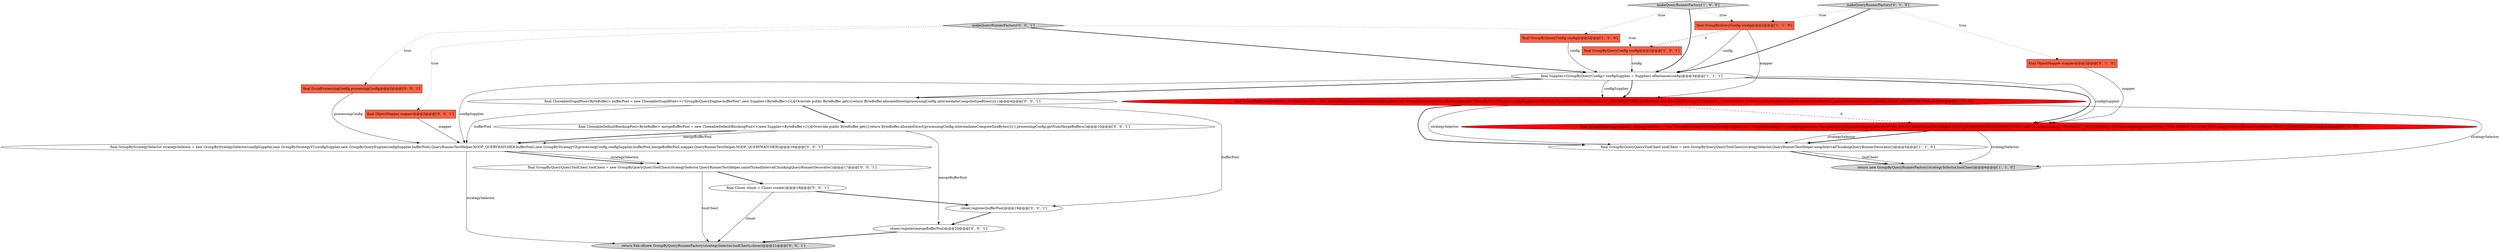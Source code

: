digraph {
19 [style = filled, label = "final GroupByStrategySelector strategySelector = new GroupByStrategySelector(configSupplier,new GroupByStrategyV1(configSupplier,new GroupByQueryEngine(configSupplier,bufferPool),QueryRunnerTestHelper.NOOP_QUERYWATCHER,bufferPool),new GroupByStrategyV2(processingConfig,configSupplier,bufferPool,mergeBufferPool,mapper,QueryRunnerTestHelper.NOOP_QUERYWATCHER))@@@16@@@['0', '0', '1']", fillcolor = white, shape = ellipse image = "AAA0AAABBB3BBB"];
14 [style = filled, label = "final GroupByQueryConfig config@@@2@@@['0', '0', '1']", fillcolor = tomato, shape = box image = "AAA0AAABBB3BBB"];
11 [style = filled, label = "final Closer closer = Closer.create()@@@18@@@['0', '0', '1']", fillcolor = white, shape = ellipse image = "AAA0AAABBB3BBB"];
18 [style = filled, label = "closer.register(mergeBufferPool)@@@20@@@['0', '0', '1']", fillcolor = white, shape = ellipse image = "AAA0AAABBB3BBB"];
2 [style = filled, label = "final GroupByQueryConfig config@@@2@@@['1', '1', '0']", fillcolor = tomato, shape = box image = "AAA0AAABBB1BBB"];
6 [style = filled, label = "makeQueryRunnerFactory['1', '0', '0']", fillcolor = lightgray, shape = diamond image = "AAA0AAABBB1BBB"];
20 [style = filled, label = "final GroupByQueryQueryToolChest toolChest = new GroupByQueryQueryToolChest(strategySelector,QueryRunnerTestHelper.sameThreadIntervalChunkingQueryRunnerDecorator())@@@17@@@['0', '0', '1']", fillcolor = white, shape = ellipse image = "AAA0AAABBB3BBB"];
4 [style = filled, label = "return new GroupByQueryRunnerFactory(strategySelector,toolChest)@@@6@@@['1', '1', '0']", fillcolor = lightgray, shape = ellipse image = "AAA0AAABBB1BBB"];
15 [style = filled, label = "final CloseableStupidPool<ByteBuffer> bufferPool = new CloseableStupidPool<>(\"GroupByQueryEngine-bufferPool\",new Supplier<ByteBuffer>(){@Override public ByteBuffer get(){return ByteBuffer.allocateDirect(processingConfig.intermediateComputeSizeBytes())}})@@@4@@@['0', '0', '1']", fillcolor = white, shape = ellipse image = "AAA0AAABBB3BBB"];
13 [style = filled, label = "final DruidProcessingConfig processingConfig@@@2@@@['0', '0', '1']", fillcolor = tomato, shape = box image = "AAA0AAABBB3BBB"];
9 [style = filled, label = "makeQueryRunnerFactory['0', '1', '0']", fillcolor = lightgray, shape = diamond image = "AAA0AAABBB2BBB"];
8 [style = filled, label = "final GroupByStrategySelector strategySelector = new GroupByStrategySelector(configSupplier,new GroupByStrategyV1(configSupplier,new GroupByQueryEngine(configSupplier,BUFFER_POOL),QueryRunnerTestHelper.NOOP_QUERYWATCHER,BUFFER_POOL),new GroupByStrategyV2(DEFAULT_PROCESSING_CONFIG,configSupplier,BUFFER_POOL,MERGE_BUFFER_POOL,mapper,QueryRunnerTestHelper.NOOP_QUERYWATCHER))@@@4@@@['0', '1', '0']", fillcolor = red, shape = ellipse image = "AAA1AAABBB2BBB"];
12 [style = filled, label = "final CloseableDefaultBlockingPool<ByteBuffer> mergeBufferPool = new CloseableDefaultBlockingPool<>(new Supplier<ByteBuffer>(){@Override public ByteBuffer get(){return ByteBuffer.allocateDirect(processingConfig.intermediateComputeSizeBytes())}},processingConfig.getNumMergeBuffers())@@@10@@@['0', '0', '1']", fillcolor = white, shape = ellipse image = "AAA0AAABBB3BBB"];
16 [style = filled, label = "return Pair.of(new GroupByQueryRunnerFactory(strategySelector,toolChest),closer)@@@21@@@['0', '0', '1']", fillcolor = lightgray, shape = ellipse image = "AAA0AAABBB3BBB"];
7 [style = filled, label = "final ObjectMapper mapper@@@2@@@['0', '1', '0']", fillcolor = tomato, shape = box image = "AAA0AAABBB2BBB"];
5 [style = filled, label = "final Supplier<GroupByQueryConfig> configSupplier = Suppliers.ofInstance(config)@@@3@@@['1', '1', '1']", fillcolor = white, shape = ellipse image = "AAA0AAABBB1BBB"];
3 [style = filled, label = "final GroupByQueryQueryToolChest toolChest = new GroupByQueryQueryToolChest(strategySelector,QueryRunnerTestHelper.noopIntervalChunkingQueryRunnerDecorator())@@@5@@@['1', '1', '0']", fillcolor = white, shape = ellipse image = "AAA0AAABBB1BBB"];
21 [style = filled, label = "closer.register(bufferPool)@@@19@@@['0', '0', '1']", fillcolor = white, shape = ellipse image = "AAA0AAABBB3BBB"];
0 [style = filled, label = "final GroupByStrategySelector strategySelector = new GroupByStrategySelector(configSupplier,new GroupByStrategyV1(configSupplier,new GroupByQueryEngine(configSupplier,bufferPool),QueryRunnerTestHelper.NOOP_QUERYWATCHER,bufferPool),new GroupByStrategyV2(DEFAULT_PROCESSING_CONFIG,configSupplier,bufferPool,mergeBufferPool,mapper,QueryRunnerTestHelper.NOOP_QUERYWATCHER))@@@4@@@['1', '0', '0']", fillcolor = red, shape = ellipse image = "AAA1AAABBB1BBB"];
10 [style = filled, label = "final ObjectMapper mapper@@@2@@@['0', '0', '1']", fillcolor = tomato, shape = box image = "AAA0AAABBB3BBB"];
1 [style = filled, label = "final GroupByQueryConfig config@@@2@@@['1', '0', '0']", fillcolor = tomato, shape = box image = "AAA0AAABBB1BBB"];
17 [style = filled, label = "makeQueryRunnerFactory['0', '0', '1']", fillcolor = lightgray, shape = diamond image = "AAA0AAABBB3BBB"];
0->3 [style = bold, label=""];
5->19 [style = solid, label="configSupplier"];
5->8 [style = bold, label=""];
7->8 [style = solid, label="mapper"];
17->5 [style = bold, label=""];
5->8 [style = solid, label="configSupplier"];
3->4 [style = solid, label="toolChest"];
8->4 [style = solid, label="strategySelector"];
0->3 [style = solid, label="strategySelector"];
2->0 [style = solid, label="mapper"];
19->20 [style = bold, label=""];
12->19 [style = solid, label="mergeBufferPool"];
11->21 [style = bold, label=""];
8->3 [style = bold, label=""];
6->1 [style = dotted, label="true"];
17->14 [style = dotted, label="true"];
5->15 [style = bold, label=""];
2->5 [style = solid, label="config"];
8->3 [style = solid, label="strategySelector"];
0->4 [style = solid, label="strategySelector"];
3->4 [style = bold, label=""];
21->18 [style = bold, label=""];
19->20 [style = solid, label="strategySelector"];
12->18 [style = solid, label="mergeBufferPool"];
17->10 [style = dotted, label="true"];
6->5 [style = bold, label=""];
5->0 [style = solid, label="configSupplier"];
6->2 [style = dotted, label="true"];
2->14 [style = dashed, label="0"];
5->0 [style = bold, label=""];
11->16 [style = solid, label="closer"];
13->19 [style = solid, label="processingConfig"];
14->5 [style = solid, label="config"];
20->16 [style = solid, label="toolChest"];
9->2 [style = dotted, label="true"];
15->21 [style = solid, label="bufferPool"];
9->5 [style = bold, label=""];
0->8 [style = dashed, label="0"];
1->5 [style = solid, label="config"];
10->19 [style = solid, label="mapper"];
15->12 [style = bold, label=""];
19->16 [style = solid, label="strategySelector"];
12->19 [style = bold, label=""];
9->7 [style = dotted, label="true"];
17->13 [style = dotted, label="true"];
15->19 [style = solid, label="bufferPool"];
20->11 [style = bold, label=""];
18->16 [style = bold, label=""];
}
